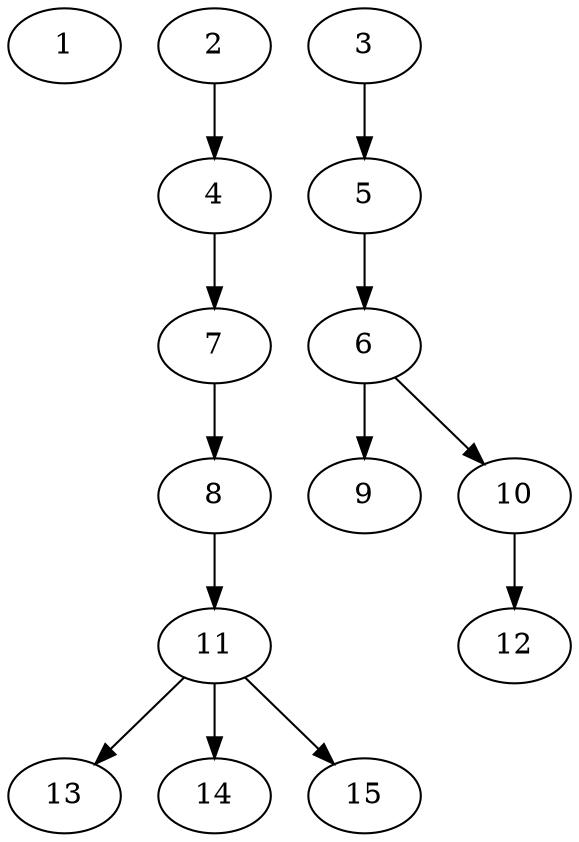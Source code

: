 // DAG (tier=1-easy, mode=data, n=15, ccr=0.338, fat=0.469, density=0.248, regular=0.743, jump=0.071, mindata=1048576, maxdata=8388608)
// DAG automatically generated by daggen at Sun Aug 24 16:33:33 2025
// /home/ermia/Project/Environments/daggen/bin/daggen --dot --ccr 0.338 --fat 0.469 --regular 0.743 --density 0.248 --jump 0.071 --mindata 1048576 --maxdata 8388608 -n 15 
digraph G {
  1 [size="3247096232959044", alpha="0.04", expect_size="1623548116479522"]
  2 [size="480584891104672", alpha="0.11", expect_size="240292445552336"]
  2 -> 4 [size ="20729793871872"]
  3 [size="157156271080865792000", alpha="0.13", expect_size="78578135540432896000"]
  3 -> 5 [size ="232975971123200"]
  4 [size="2805408797243560", alpha="0.11", expect_size="1402704398621780"]
  4 -> 7 [size ="85042499944448"]
  5 [size="20791903181339472", alpha="0.16", expect_size="10395951590669736"]
  5 -> 6 [size ="10616832000000"]
  6 [size="277398651732122752", alpha="0.09", expect_size="138699325866061376"]
  6 -> 9 [size ="267785338880000"]
  6 -> 10 [size ="267785338880000"]
  7 [size="159313170568488943616", alpha="0.19", expect_size="79656585284244471808"]
  7 -> 8 [size ="235102785241088"]
  8 [size="842814774992804", alpha="0.09", expect_size="421407387496402"]
  8 -> 11 [size ="15561236938752"]
  9 [size="106982930404676512", alpha="0.05", expect_size="53491465202338256"]
  10 [size="72705495440883504", alpha="0.16", expect_size="36352747720441752"]
  10 -> 12 [size ="56228176723968"]
  11 [size="455344438388696547328", alpha="0.04", expect_size="227672219194348273664"]
  11 -> 13 [size ="473496396234752"]
  11 -> 14 [size ="473496396234752"]
  11 -> 15 [size ="473496396234752"]
  12 [size="608601666567135744", alpha="0.12", expect_size="304300833283567872"]
  13 [size="249681914002093984", alpha="0.06", expect_size="124840957001046992"]
  14 [size="107958969040896000000", alpha="0.02", expect_size="53979484520448000000"]
  15 [size="12793464508169322496", alpha="0.04", expect_size="6396732254084661248"]
}